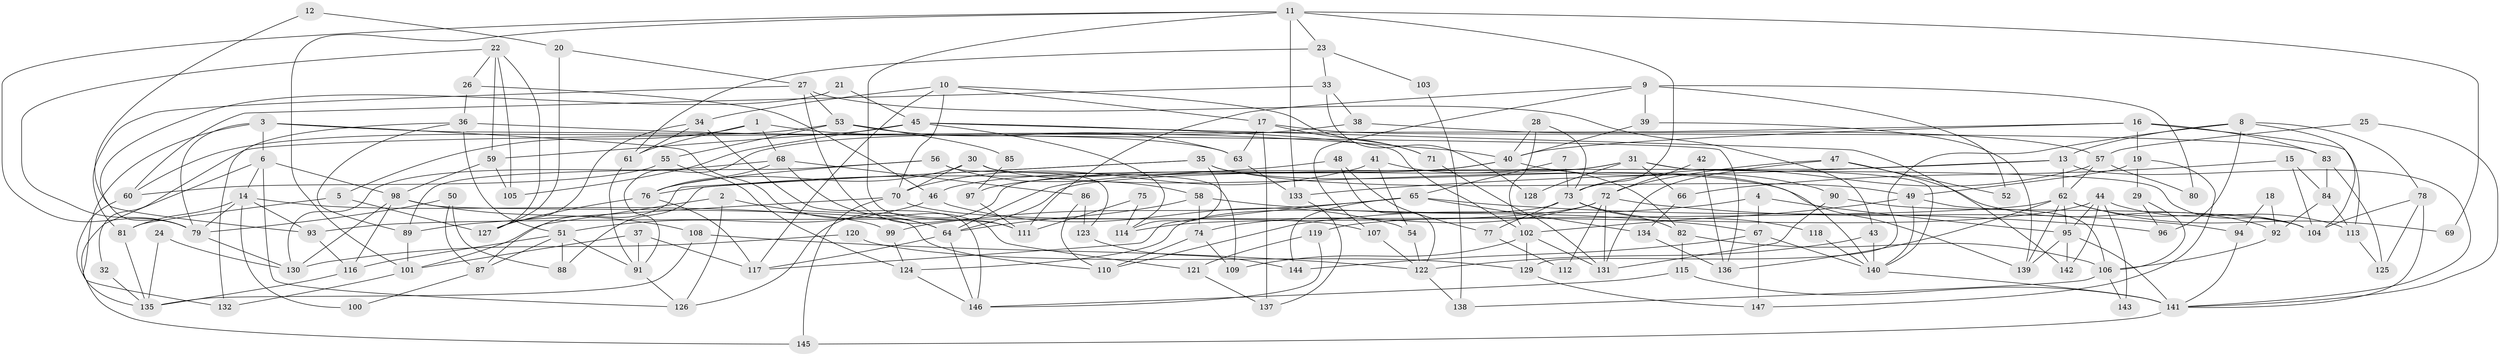 // coarse degree distribution, {5: 0.13829787234042554, 3: 0.19148936170212766, 10: 0.010638297872340425, 8: 0.10638297872340426, 9: 0.02127659574468085, 2: 0.13829787234042554, 6: 0.14893617021276595, 7: 0.09574468085106383, 11: 0.02127659574468085, 4: 0.1276595744680851}
// Generated by graph-tools (version 1.1) at 2025/41/03/06/25 10:41:56]
// undirected, 147 vertices, 294 edges
graph export_dot {
graph [start="1"]
  node [color=gray90,style=filled];
  1;
  2;
  3;
  4;
  5;
  6;
  7;
  8;
  9;
  10;
  11;
  12;
  13;
  14;
  15;
  16;
  17;
  18;
  19;
  20;
  21;
  22;
  23;
  24;
  25;
  26;
  27;
  28;
  29;
  30;
  31;
  32;
  33;
  34;
  35;
  36;
  37;
  38;
  39;
  40;
  41;
  42;
  43;
  44;
  45;
  46;
  47;
  48;
  49;
  50;
  51;
  52;
  53;
  54;
  55;
  56;
  57;
  58;
  59;
  60;
  61;
  62;
  63;
  64;
  65;
  66;
  67;
  68;
  69;
  70;
  71;
  72;
  73;
  74;
  75;
  76;
  77;
  78;
  79;
  80;
  81;
  82;
  83;
  84;
  85;
  86;
  87;
  88;
  89;
  90;
  91;
  92;
  93;
  94;
  95;
  96;
  97;
  98;
  99;
  100;
  101;
  102;
  103;
  104;
  105;
  106;
  107;
  108;
  109;
  110;
  111;
  112;
  113;
  114;
  115;
  116;
  117;
  118;
  119;
  120;
  121;
  122;
  123;
  124;
  125;
  126;
  127;
  128;
  129;
  130;
  131;
  132;
  133;
  134;
  135;
  136;
  137;
  138;
  139;
  140;
  141;
  142;
  143;
  144;
  145;
  146;
  147;
  1 -- 61;
  1 -- 68;
  1 -- 5;
  1 -- 63;
  2 -- 126;
  2 -- 64;
  2 -- 101;
  3 -- 132;
  3 -- 64;
  3 -- 6;
  3 -- 79;
  3 -- 136;
  4 -- 95;
  4 -- 110;
  4 -- 67;
  5 -- 81;
  5 -- 127;
  6 -- 145;
  6 -- 14;
  6 -- 98;
  6 -- 126;
  7 -- 65;
  7 -- 73;
  8 -- 129;
  8 -- 13;
  8 -- 78;
  8 -- 96;
  8 -- 104;
  9 -- 111;
  9 -- 107;
  9 -- 39;
  9 -- 52;
  9 -- 80;
  10 -- 117;
  10 -- 17;
  10 -- 34;
  10 -- 70;
  10 -- 71;
  11 -- 133;
  11 -- 73;
  11 -- 23;
  11 -- 69;
  11 -- 79;
  11 -- 101;
  11 -- 111;
  12 -- 93;
  12 -- 20;
  13 -- 64;
  13 -- 62;
  13 -- 133;
  13 -- 141;
  14 -- 79;
  14 -- 81;
  14 -- 93;
  14 -- 99;
  14 -- 100;
  15 -- 66;
  15 -- 104;
  15 -- 84;
  16 -- 19;
  16 -- 113;
  16 -- 32;
  16 -- 40;
  16 -- 83;
  17 -- 83;
  17 -- 71;
  17 -- 63;
  17 -- 137;
  18 -- 94;
  18 -- 92;
  19 -- 29;
  19 -- 49;
  19 -- 147;
  20 -- 27;
  20 -- 127;
  21 -- 45;
  21 -- 79;
  22 -- 127;
  22 -- 79;
  22 -- 26;
  22 -- 59;
  22 -- 105;
  23 -- 61;
  23 -- 33;
  23 -- 103;
  24 -- 130;
  24 -- 135;
  25 -- 57;
  25 -- 141;
  26 -- 36;
  26 -- 46;
  27 -- 81;
  27 -- 53;
  27 -- 43;
  27 -- 111;
  28 -- 73;
  28 -- 40;
  28 -- 102;
  29 -- 106;
  29 -- 96;
  30 -- 139;
  30 -- 70;
  30 -- 76;
  30 -- 123;
  31 -- 140;
  31 -- 126;
  31 -- 64;
  31 -- 66;
  31 -- 104;
  31 -- 128;
  32 -- 135;
  33 -- 38;
  33 -- 60;
  33 -- 128;
  34 -- 127;
  34 -- 61;
  34 -- 146;
  35 -- 140;
  35 -- 114;
  35 -- 49;
  35 -- 87;
  35 -- 88;
  36 -- 51;
  36 -- 40;
  36 -- 89;
  36 -- 132;
  37 -- 101;
  37 -- 117;
  37 -- 91;
  38 -- 91;
  38 -- 57;
  39 -- 40;
  39 -- 139;
  40 -- 46;
  40 -- 90;
  40 -- 97;
  41 -- 54;
  41 -- 70;
  41 -- 82;
  42 -- 136;
  42 -- 72;
  43 -- 140;
  43 -- 122;
  44 -- 142;
  44 -- 95;
  44 -- 113;
  44 -- 119;
  44 -- 143;
  45 -- 102;
  45 -- 59;
  45 -- 105;
  45 -- 114;
  45 -- 142;
  46 -- 51;
  46 -- 54;
  47 -- 131;
  47 -- 92;
  47 -- 52;
  47 -- 72;
  48 -- 76;
  48 -- 122;
  48 -- 77;
  49 -- 140;
  49 -- 102;
  49 -- 106;
  50 -- 79;
  50 -- 87;
  50 -- 88;
  51 -- 88;
  51 -- 116;
  51 -- 87;
  51 -- 91;
  53 -- 63;
  53 -- 55;
  53 -- 60;
  53 -- 85;
  54 -- 122;
  55 -- 60;
  55 -- 124;
  56 -- 89;
  56 -- 58;
  56 -- 76;
  56 -- 109;
  57 -- 73;
  57 -- 62;
  57 -- 80;
  58 -- 74;
  58 -- 64;
  58 -- 67;
  59 -- 105;
  59 -- 98;
  60 -- 135;
  61 -- 91;
  62 -- 104;
  62 -- 95;
  62 -- 69;
  62 -- 93;
  62 -- 136;
  62 -- 139;
  63 -- 133;
  64 -- 146;
  64 -- 117;
  65 -- 144;
  65 -- 117;
  65 -- 96;
  65 -- 99;
  65 -- 134;
  66 -- 134;
  67 -- 140;
  67 -- 144;
  67 -- 147;
  68 -- 76;
  68 -- 130;
  68 -- 86;
  68 -- 121;
  70 -- 89;
  70 -- 107;
  70 -- 145;
  71 -- 131;
  72 -- 131;
  72 -- 74;
  72 -- 94;
  72 -- 112;
  72 -- 114;
  73 -- 124;
  73 -- 82;
  73 -- 77;
  73 -- 118;
  74 -- 109;
  74 -- 110;
  75 -- 111;
  75 -- 114;
  76 -- 117;
  76 -- 127;
  77 -- 112;
  78 -- 104;
  78 -- 125;
  78 -- 141;
  79 -- 130;
  81 -- 135;
  82 -- 115;
  82 -- 106;
  83 -- 125;
  83 -- 84;
  84 -- 92;
  84 -- 113;
  85 -- 97;
  86 -- 110;
  86 -- 123;
  87 -- 100;
  89 -- 101;
  90 -- 104;
  90 -- 131;
  91 -- 126;
  92 -- 106;
  93 -- 116;
  94 -- 141;
  95 -- 141;
  95 -- 139;
  95 -- 142;
  97 -- 111;
  98 -- 108;
  98 -- 110;
  98 -- 116;
  98 -- 130;
  99 -- 124;
  101 -- 132;
  102 -- 109;
  102 -- 129;
  102 -- 131;
  103 -- 138;
  106 -- 138;
  106 -- 143;
  107 -- 122;
  108 -- 135;
  108 -- 122;
  113 -- 125;
  115 -- 141;
  115 -- 146;
  116 -- 135;
  118 -- 140;
  119 -- 121;
  119 -- 146;
  120 -- 130;
  120 -- 129;
  121 -- 137;
  122 -- 138;
  123 -- 144;
  124 -- 146;
  129 -- 147;
  133 -- 137;
  134 -- 136;
  140 -- 141;
  141 -- 145;
}
